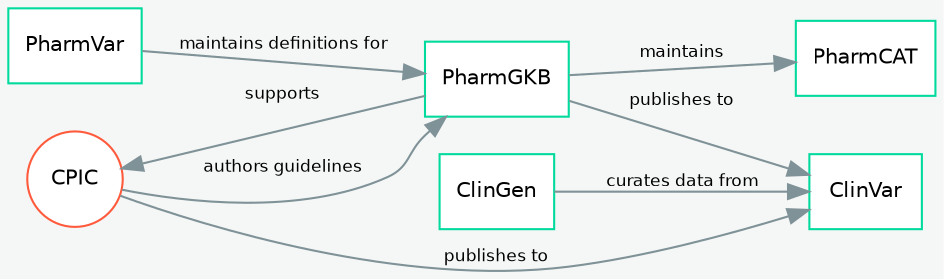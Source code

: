 digraph group_relationships {

    graph [overlap = true, fontsize = 10, bgcolor="#f5f7f6", rankdir=LR, dpi=200]
    
    node [shape=circle, fontname = Helvetica, color="#ff5a3c", style=filled, fillcolor="white", fontsize = 10]
    cpic [label="CPIC"];

    
    node [shape=box, color="#00da9d"];
    pgkb [label = "PharmGKB"];
    pharmvar [label = "PharmVar"]; 
    clinvar [label = "ClinVar"]; 
    clingen [label = "ClinGen"];
    pharmcat [label = "PharmCAT"];
    
    edge [color = "#", fontname = Helvetica, fontsize=8, color="#7f9298", labelfontcolor="#0d404e", labeljust=r]
    pgkb->cpic [label = "supports"]
    cpic->pgkb [label = "authors guidelines"]
    pgkb->pharmcat [label = "maintains"]
    pgkb->clinvar [label = "publishes to"]
    cpic->clinvar [label = "publishes to"]
    clingen->clinvar [label = "curates data from"]
    pharmvar->pgkb [label = "maintains definitions for"]
}